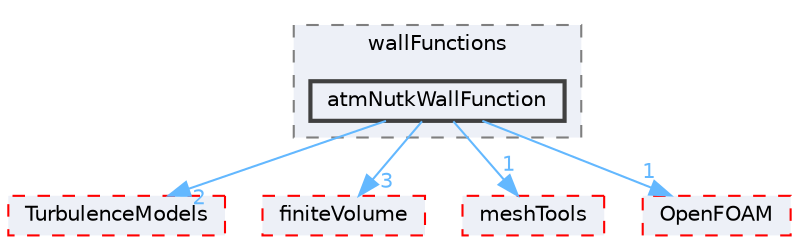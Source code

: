 digraph "src/atmosphericModels/derivedFvPatchFields/wallFunctions/atmNutkWallFunction"
{
 // LATEX_PDF_SIZE
  bgcolor="transparent";
  edge [fontname=Helvetica,fontsize=10,labelfontname=Helvetica,labelfontsize=10];
  node [fontname=Helvetica,fontsize=10,shape=box,height=0.2,width=0.4];
  compound=true
  subgraph clusterdir_a762a943316ece5e9932d5102317d0a5 {
    graph [ bgcolor="#edf0f7", pencolor="grey50", label="wallFunctions", fontname=Helvetica,fontsize=10 style="filled,dashed", URL="dir_a762a943316ece5e9932d5102317d0a5.html",tooltip=""]
  dir_0eab94f21e4a9a0bfcd8e266e2b3da4c [label="atmNutkWallFunction", fillcolor="#edf0f7", color="grey25", style="filled,bold", URL="dir_0eab94f21e4a9a0bfcd8e266e2b3da4c.html",tooltip=""];
  }
  dir_1eda626aeac0f0ad2848c36acaa5d501 [label="TurbulenceModels", fillcolor="#edf0f7", color="red", style="filled,dashed", URL="dir_1eda626aeac0f0ad2848c36acaa5d501.html",tooltip=""];
  dir_9bd15774b555cf7259a6fa18f99fe99b [label="finiteVolume", fillcolor="#edf0f7", color="red", style="filled,dashed", URL="dir_9bd15774b555cf7259a6fa18f99fe99b.html",tooltip=""];
  dir_ae30ad0bef50cf391b24c614251bb9fd [label="meshTools", fillcolor="#edf0f7", color="red", style="filled,dashed", URL="dir_ae30ad0bef50cf391b24c614251bb9fd.html",tooltip=""];
  dir_c5473ff19b20e6ec4dfe5c310b3778a8 [label="OpenFOAM", fillcolor="#edf0f7", color="red", style="filled,dashed", URL="dir_c5473ff19b20e6ec4dfe5c310b3778a8.html",tooltip=""];
  dir_0eab94f21e4a9a0bfcd8e266e2b3da4c->dir_1eda626aeac0f0ad2848c36acaa5d501 [headlabel="2", labeldistance=1.5 headhref="dir_000150_004143.html" href="dir_000150_004143.html" color="steelblue1" fontcolor="steelblue1"];
  dir_0eab94f21e4a9a0bfcd8e266e2b3da4c->dir_9bd15774b555cf7259a6fa18f99fe99b [headlabel="3", labeldistance=1.5 headhref="dir_000150_001387.html" href="dir_000150_001387.html" color="steelblue1" fontcolor="steelblue1"];
  dir_0eab94f21e4a9a0bfcd8e266e2b3da4c->dir_ae30ad0bef50cf391b24c614251bb9fd [headlabel="1", labeldistance=1.5 headhref="dir_000150_002382.html" href="dir_000150_002382.html" color="steelblue1" fontcolor="steelblue1"];
  dir_0eab94f21e4a9a0bfcd8e266e2b3da4c->dir_c5473ff19b20e6ec4dfe5c310b3778a8 [headlabel="1", labeldistance=1.5 headhref="dir_000150_002695.html" href="dir_000150_002695.html" color="steelblue1" fontcolor="steelblue1"];
}
